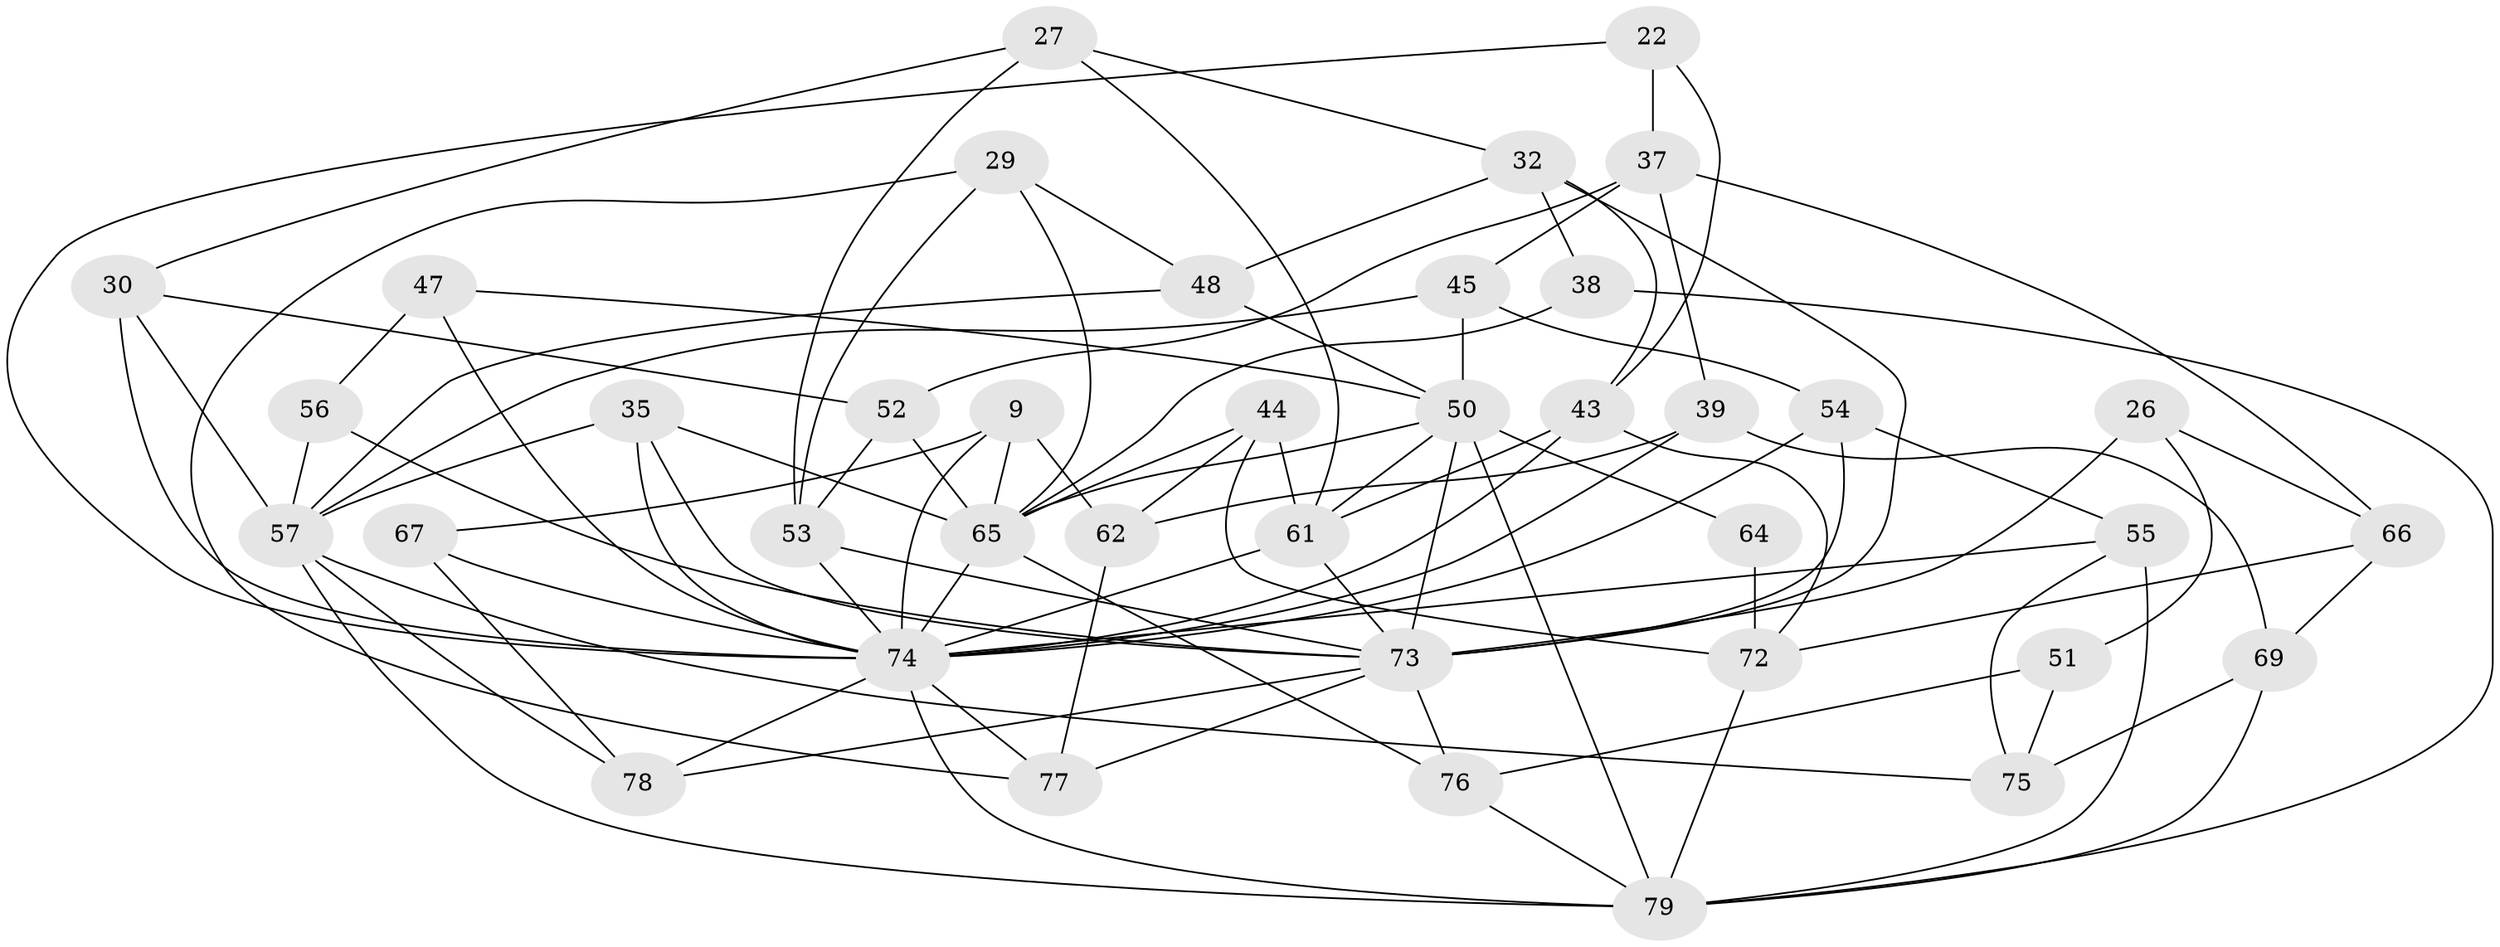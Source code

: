 // original degree distribution, {4: 1.0}
// Generated by graph-tools (version 1.1) at 2025/57/03/09/25 04:57:11]
// undirected, 39 vertices, 95 edges
graph export_dot {
graph [start="1"]
  node [color=gray90,style=filled];
  9 [super="+2"];
  22;
  26 [super="+19"];
  27;
  29;
  30;
  32 [super="+25"];
  35;
  37 [super="+4"];
  38;
  39;
  43 [super="+18"];
  44;
  45;
  47;
  48;
  50 [super="+8+36+28+31"];
  51;
  52;
  53 [super="+41"];
  54 [super="+34"];
  55;
  56 [super="+1"];
  57 [super="+7+24"];
  61 [super="+16"];
  62;
  64;
  65 [super="+15+20+63"];
  66;
  67;
  69;
  72 [super="+5"];
  73 [super="+59+70"];
  74 [super="+12+23+71+42"];
  75;
  76;
  77;
  78;
  79 [super="+60"];
  9 -- 65 [weight=2];
  9 -- 62;
  9 -- 67 [weight=2];
  9 -- 74;
  22 -- 43;
  22 -- 37 [weight=2];
  22 -- 74;
  26 -- 51 [weight=2];
  26 -- 73 [weight=3];
  26 -- 66;
  27 -- 30;
  27 -- 61;
  27 -- 53;
  27 -- 32;
  29 -- 53;
  29 -- 48;
  29 -- 77;
  29 -- 65;
  30 -- 52;
  30 -- 57;
  30 -- 74;
  32 -- 38 [weight=2];
  32 -- 48;
  32 -- 43;
  32 -- 73;
  35 -- 65;
  35 -- 57;
  35 -- 73;
  35 -- 74;
  37 -- 45;
  37 -- 39;
  37 -- 66;
  37 -- 52;
  38 -- 79;
  38 -- 65;
  39 -- 62;
  39 -- 69;
  39 -- 74;
  43 -- 61 [weight=2];
  43 -- 72;
  43 -- 74;
  44 -- 72;
  44 -- 62;
  44 -- 61;
  44 -- 65;
  45 -- 57;
  45 -- 50;
  45 -- 54;
  47 -- 56 [weight=2];
  47 -- 50;
  47 -- 74;
  48 -- 57;
  48 -- 50;
  50 -- 64 [weight=2];
  50 -- 73 [weight=3];
  50 -- 79 [weight=2];
  50 -- 61;
  50 -- 65;
  51 -- 76;
  51 -- 75;
  52 -- 53;
  52 -- 65;
  53 -- 73 [weight=3];
  53 -- 74 [weight=2];
  54 -- 73 [weight=3];
  54 -- 55;
  54 -- 74;
  55 -- 75;
  55 -- 79;
  55 -- 74;
  56 -- 57;
  56 -- 73 [weight=3];
  57 -- 78;
  57 -- 75;
  57 -- 79;
  61 -- 73 [weight=2];
  61 -- 74;
  62 -- 77;
  64 -- 72 [weight=2];
  65 -- 76;
  65 -- 74;
  66 -- 69;
  66 -- 72;
  67 -- 78;
  67 -- 74;
  69 -- 75;
  69 -- 79;
  72 -- 79;
  73 -- 76;
  73 -- 77;
  73 -- 78;
  74 -- 79 [weight=2];
  74 -- 77;
  74 -- 78;
  76 -- 79;
}
